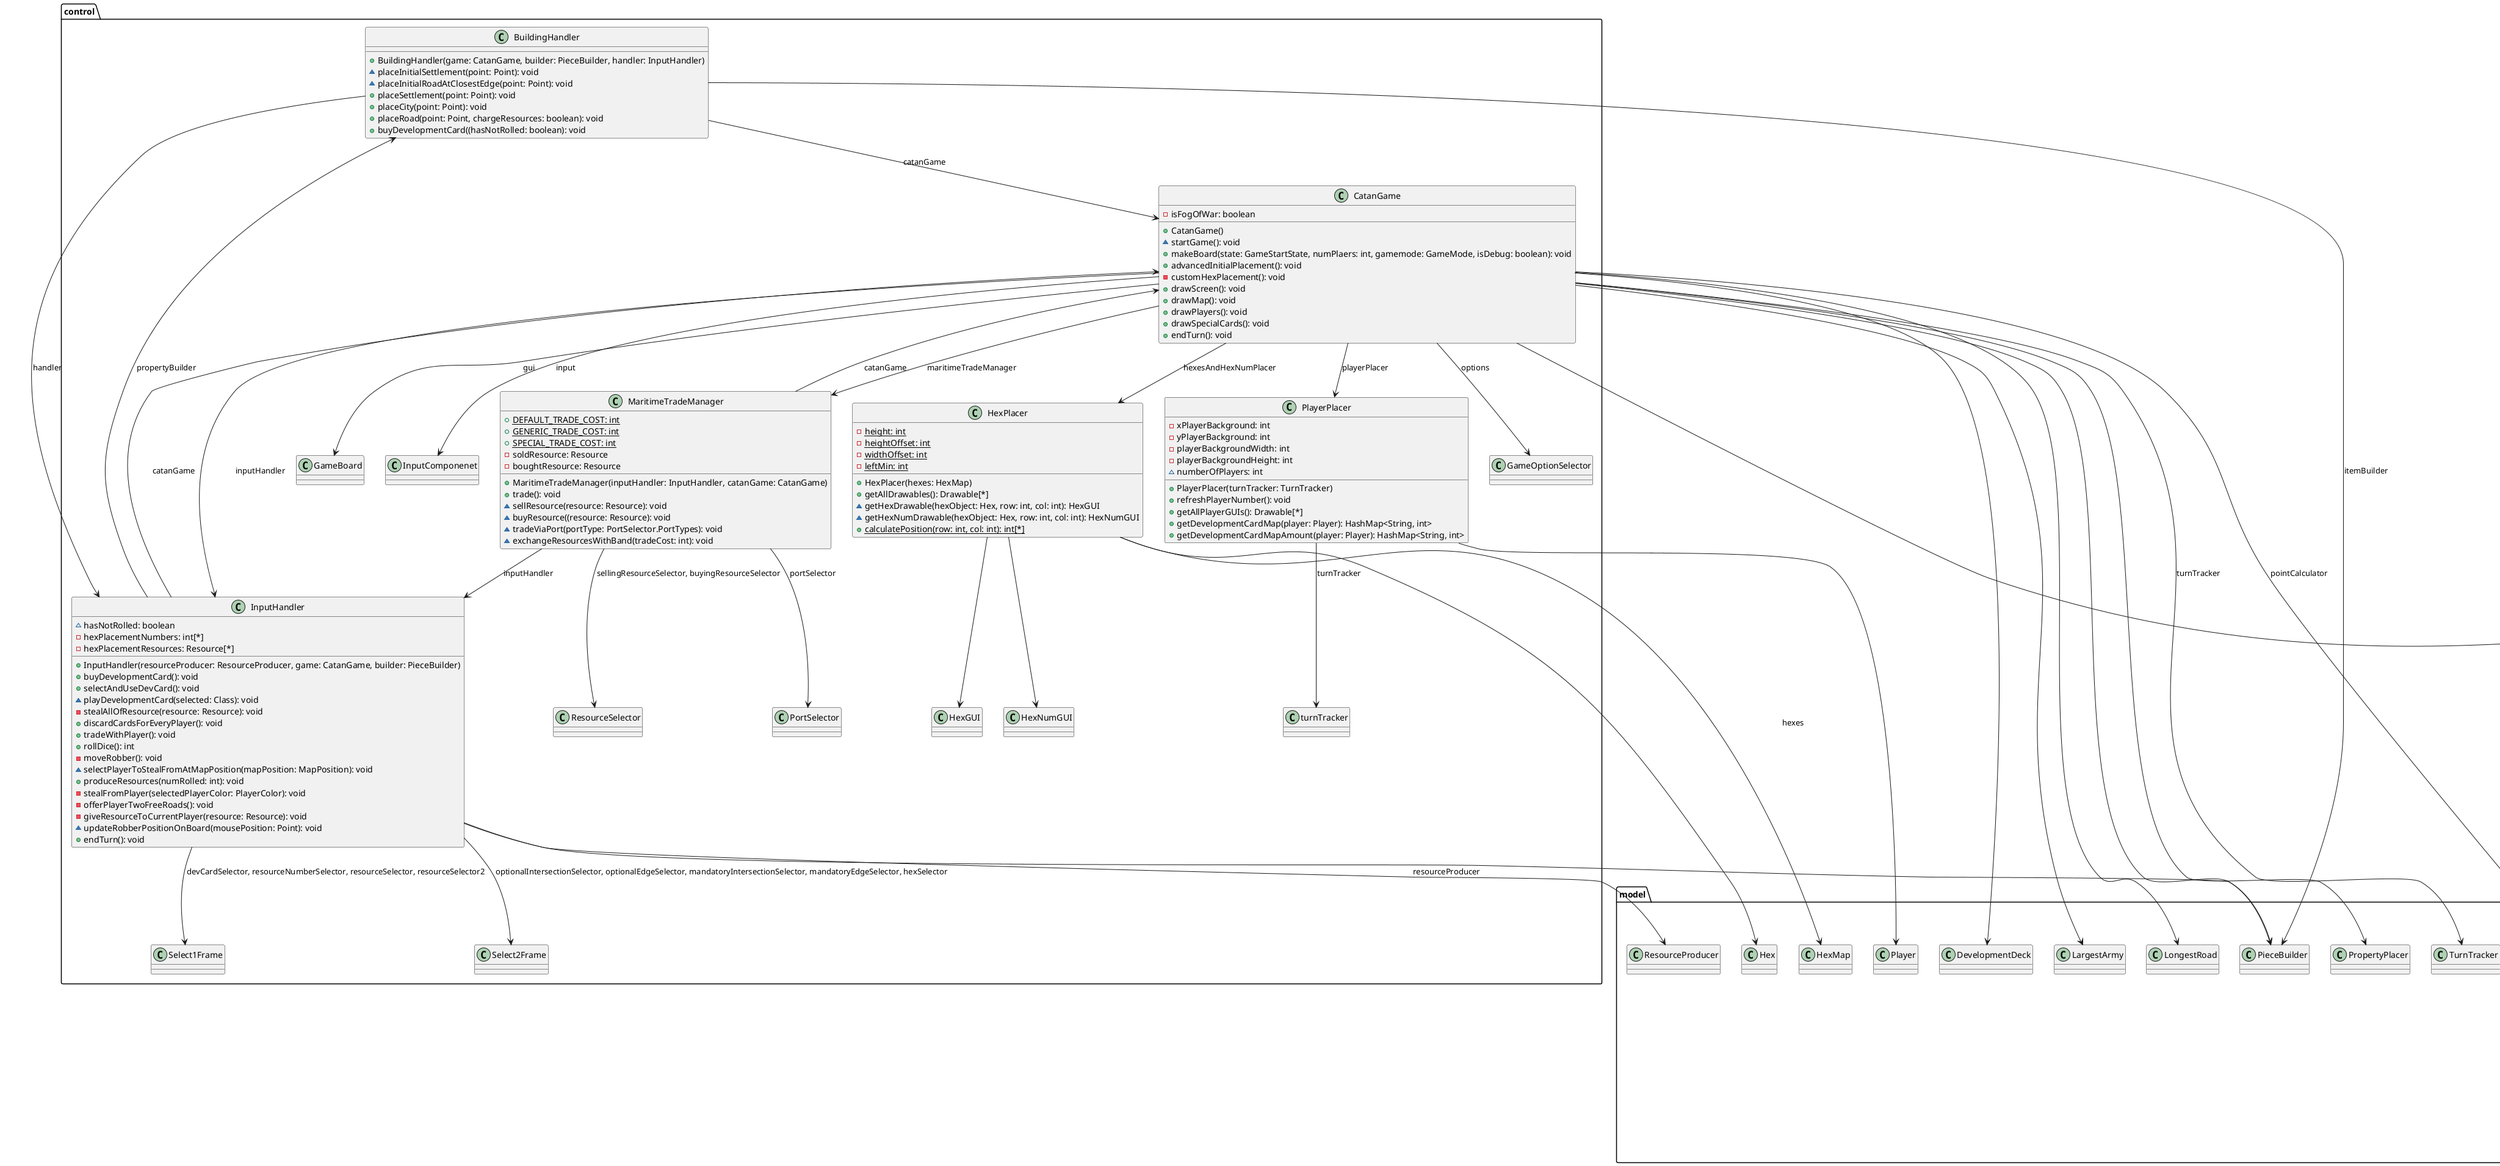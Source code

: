 @startuml
'Getters, setters and some other methods are excluded for simplicity'

package model
{
    class CandidateRoadFinder
    {
        +CandidateRoadFinder(board: GameMap)
        ~getCandidateRoadFromEdge(edge: Edge): CandidateRoad
        ~edgeRecurse(edge: Edge, visitedEdges: Edge[*], visitedIntersections: Intersection[*]): CandidateRoad
        -intersectionRecurse(intersection: Intersection, visitedEdges: Edge[*], visitedIntersections: Intersection[*]): CandidateRoad
        -edgeIsVisitable(edge: Edge, visitedEdges: Edge[*], originalColor: PlayerColor): boolean
        -intersectionNotBlocked(intersection: Intersection, originalColor: PlayerColor): boolean
    }
    CandidateRoadFinder --> GameMap: board
    CandidateRoadFinder --> Edge
    CandidateRoadFinder --> Intersection

    abstract class DevelopmentCard
    {

    }

    class DevelopmentDeck
    {

    }

    class EdgeMap
    {

    }

    class GameMap
    {

    }

    class GenericPort
    {

    }

    class Hex
    {

    }

    class HexMap
    {

    }

    class Intersection
    {

    }

    class IntersectionMap
    {

    }

    class LargestArmy
    {

    }

    class LongestRoad
    {

    }

    class MapPosition
    {

    }

    class PieceBuilder
    {

    }

    class Player
    {

    }

    class PlayerColor
    {

    }

    interface Port
    {

    }

    class PortMap
    {

    }

    class PropertyPlacer
    {

    }

    class ResourceProducer
    {

    }

    class Robber
    {

    }

    class SpecificPort
    {

    }

    class TurnTracker
    {

    }

    class VictoryPointCalculator
    {

    }
}

package control
{
    class BuildingHandler
    {
        +BuildingHandler(game: CatanGame, builder: PieceBuilder, handler: InputHandler)
        ~placeInitialSettlement(point: Point): void
        ~placeInitialRoadAtClosestEdge(point: Point): void
        +placeSettlement(point: Point): void
        +placeCity(point: Point): void
        +placeRoad(point: Point, chargeResources: boolean): void
        +buyDevelopmentCard((hasNotRolled: boolean): void
    }
    BuildingHandler --> CatanGame: catanGame
    BuildingHandler --> PieceBuilder: itemBuilder
    BuildingHandler --> InputHandler: handler

    class CatanGame
    {
        -isFogOfWar: boolean
        +CatanGame()
        ~startGame(): void
        +makeBoard(state: GameStartState, numPlaers: int, gamemode: GameMode, isDebug: boolean): void
        +advancedInitialPlacement(): void
        -customHexPlacement(): void
        +drawScreen(): void
        +drawMap(): void
        +drawPlayers(): void
        +drawSpecialCards(): void
        +endTurn(): void
    }
    CatanGame --> GameBoard: gui
    CatanGame --> InputComponenet: input
    CatanGame --> GameMap: model
    CatanGame --> HexPlacer: hexesAndHexNumPlacer
    CatanGame --> PlayerPlacer: playerPlacer
    CatanGame --> TurnTracker: turnTracker
    CatanGame --> GameOptionSelector: options
    CatanGame --> MaritimeTradeManager: maritimeTradeManager
    CatanGame --> InputHandler: inputHandler
    CatanGame --> VictoryPointCalculator: pointCalculator
    CatanGame --> LongestRoad
    CatanGame --> LargestArmy
    CatanGame --> PieceBuilder
    CatanGame --> PropertyPlacer
    CatanGame --> DevelopmentDeck

    class HexPlacer
    {
        -{static}height: int
        -{static}heightOffset: int
        -{static}widthOffset: int
        -{static}leftMin: int
        +HexPlacer(hexes: HexMap)
        +getAllDrawables(): Drawable[*]
        ~getHexDrawable(hexObject: Hex, row: int, col: int): HexGUI
        ~getHexNumDrawable(hexObject: Hex, row: int, col: int): HexNumGUI
        +{static}calculatePosition(row: int, col: int): int[*]
    }
    HexPlacer --> HexMap: hexes
    HexPlacer --> Hex
    HexPlacer --> HexGUI
    HexPlacer --> HexNumGUI

    class InputHandler
    {
        ~hasNotRolled: boolean
        -hexPlacementNumbers: int[*]
        -hexPlacementResources: Resource[*]
        +InputHandler(resourceProducer: ResourceProducer, game: CatanGame, builder: PieceBuilder)
        +buyDevelopmentCard(): void
        +selectAndUseDevCard(): void
        ~playDevelopmentCard(selected: Class): void
        -stealAllOfResource(resource: Resource): void
        +discardCardsForEveryPlayer(): void
        +tradeWithPlayer(): void
        +rollDice(): int
        -moveRobber(): void
        ~selectPlayerToStealFromAtMapPosition(mapPosition: MapPosition): void
        +produceResources(numRolled: int): void
        -stealFromPlayer(selectedPlayerColor: PlayerColor): void
        -offerPlayerTwoFreeRoads(): void
        -giveResourceToCurrentPlayer(resource: Resource): void
        ~updateRobberPositionOnBoard(mousePosition: Point): void
        +endTurn(): void
    }
    InputHandler --> Select1Frame: devCardSelector, resourceNumberSelector, resourceSelector, resourceSelector2
    InputHandler --> Select2Frame: optionalIntersectionSelector, optionalEdgeSelector, mandatoryIntersectionSelector, mandatoryEdgeSelector, hexSelector
    InputHandler --> BuildingHandler: propertyBuilder
    InputHandler --> ResourceProducer: resourceProducer
    InputHandler --> CatanGame: catanGame
    InputHandler --> PieceBuilder

    class MaritimeTradeManager
    {
        +{static} DEFAULT_TRADE_COST: int
        +{static} GENERIC_TRADE_COST: int
        +{static} SPECIAL_TRADE_COST: int
        -soldResource: Resource
        -boughtResource: Resource
        +MaritimeTradeManager(inputHandler: InputHandler, catanGame: CatanGame)
        +trade(): void
        ~sellResource(resource: Resource): void
        ~buyResource((resource: Resource): void
        ~tradeViaPort(portType: PortSelector.PortTypes): void
        ~exchangeResourcesWithBand(tradeCost: int): void
    }
    MaritimeTradeManager --> InputHandler: inputHandler
    MaritimeTradeManager --> CatanGame: catanGame
    MaritimeTradeManager --> ResourceSelector: sellingResourceSelector, buyingResourceSelector
    MaritimeTradeManager --> PortSelector: portSelector

    class PlayerPlacer
    {
        -xPlayerBackground: int
        -yPlayerBackground: int
        -playerBackgroundWidth: int
        -playerBackgroundHeight: int
        ~numberOfPlayers: int
        +PlayerPlacer(turnTracker: TurnTracker)
        +refreshPlayerNumber(): void
        +getAllPlayerGUIs(): Drawable[*]
        +getDevelopmentCardMap(player: Player): HashMap<String, int>
        +getDevelopmentCardMapAmount(player: Player): HashMap<String, int>
    }
    PlayerPlacer --> turnTracker: turnTracker
    PlayerPlacer --> Player
}
@enduml